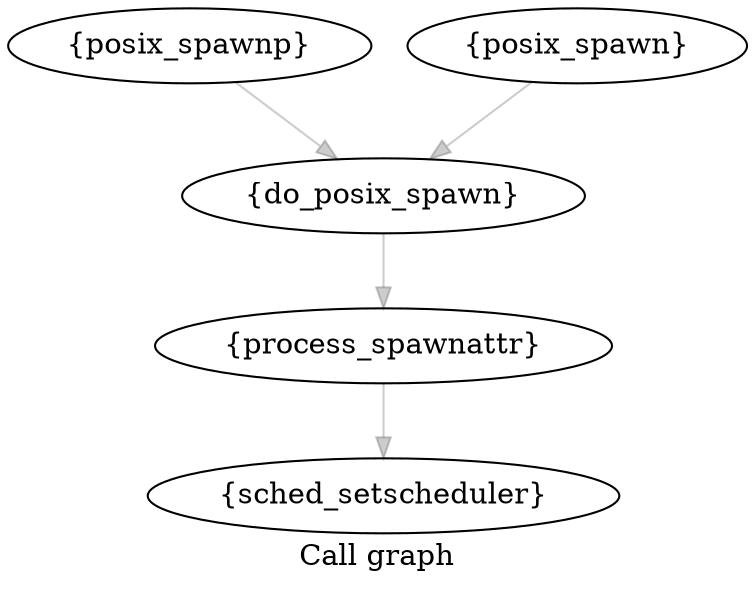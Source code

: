 digraph "Call graph" {
	label="Call graph";
	"Node0x80813e7a0" [label="{do_posix_spawn}"];
	"Node0x80813e7a0" -> "Node0x80813e800" [color="#00000033"];

	"Node0x80813ec20" [label="{posix_spawnp}"];
	"Node0x80813ec20" -> "Node0x80813e7a0" [color="#00000033"];

	"Node0x80813e920" [label="{sched_setscheduler}"];

	"Node0x80813e800" [label="{process_spawnattr}"];
	"Node0x80813e800" -> "Node0x80813e920" [color="#00000033"];

	"Node0x80813e740" [label="{posix_spawn}"];
	"Node0x80813e740" -> "Node0x80813e7a0" [color="#00000033"];

}
